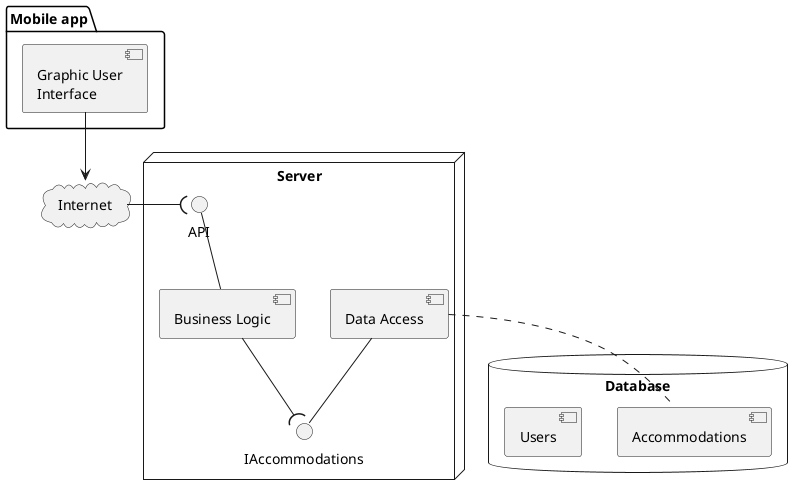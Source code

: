 @startuml

cloud Internet

node "Server" {
  interface API
  [Business Logic]
  [Data Access] as DA  
  interface IAccommodations
}

package "Mobile app" {
  component [Graphic User\nInterface] as GUI
}

database "Database" {
  [Accommodations]
  [Users]
}

GUI -down-> Internet
Internet -right-( API

[Business Logic] -up- API
DA -- IAccommodations
[Business Logic] --( IAccommodations
DA .. [Accommodations]

@enduml